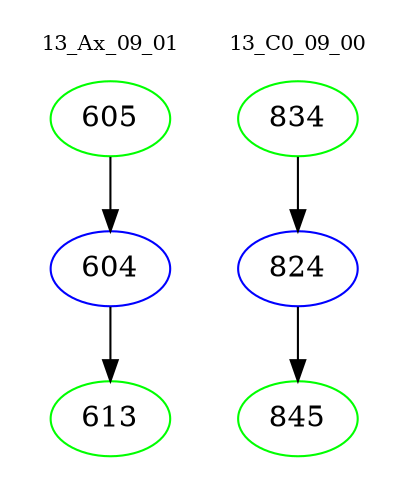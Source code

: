 digraph{
subgraph cluster_0 {
color = white
label = "13_Ax_09_01";
fontsize=10;
T0_605 [label="605", color="green"]
T0_605 -> T0_604 [color="black"]
T0_604 [label="604", color="blue"]
T0_604 -> T0_613 [color="black"]
T0_613 [label="613", color="green"]
}
subgraph cluster_1 {
color = white
label = "13_C0_09_00";
fontsize=10;
T1_834 [label="834", color="green"]
T1_834 -> T1_824 [color="black"]
T1_824 [label="824", color="blue"]
T1_824 -> T1_845 [color="black"]
T1_845 [label="845", color="green"]
}
}

